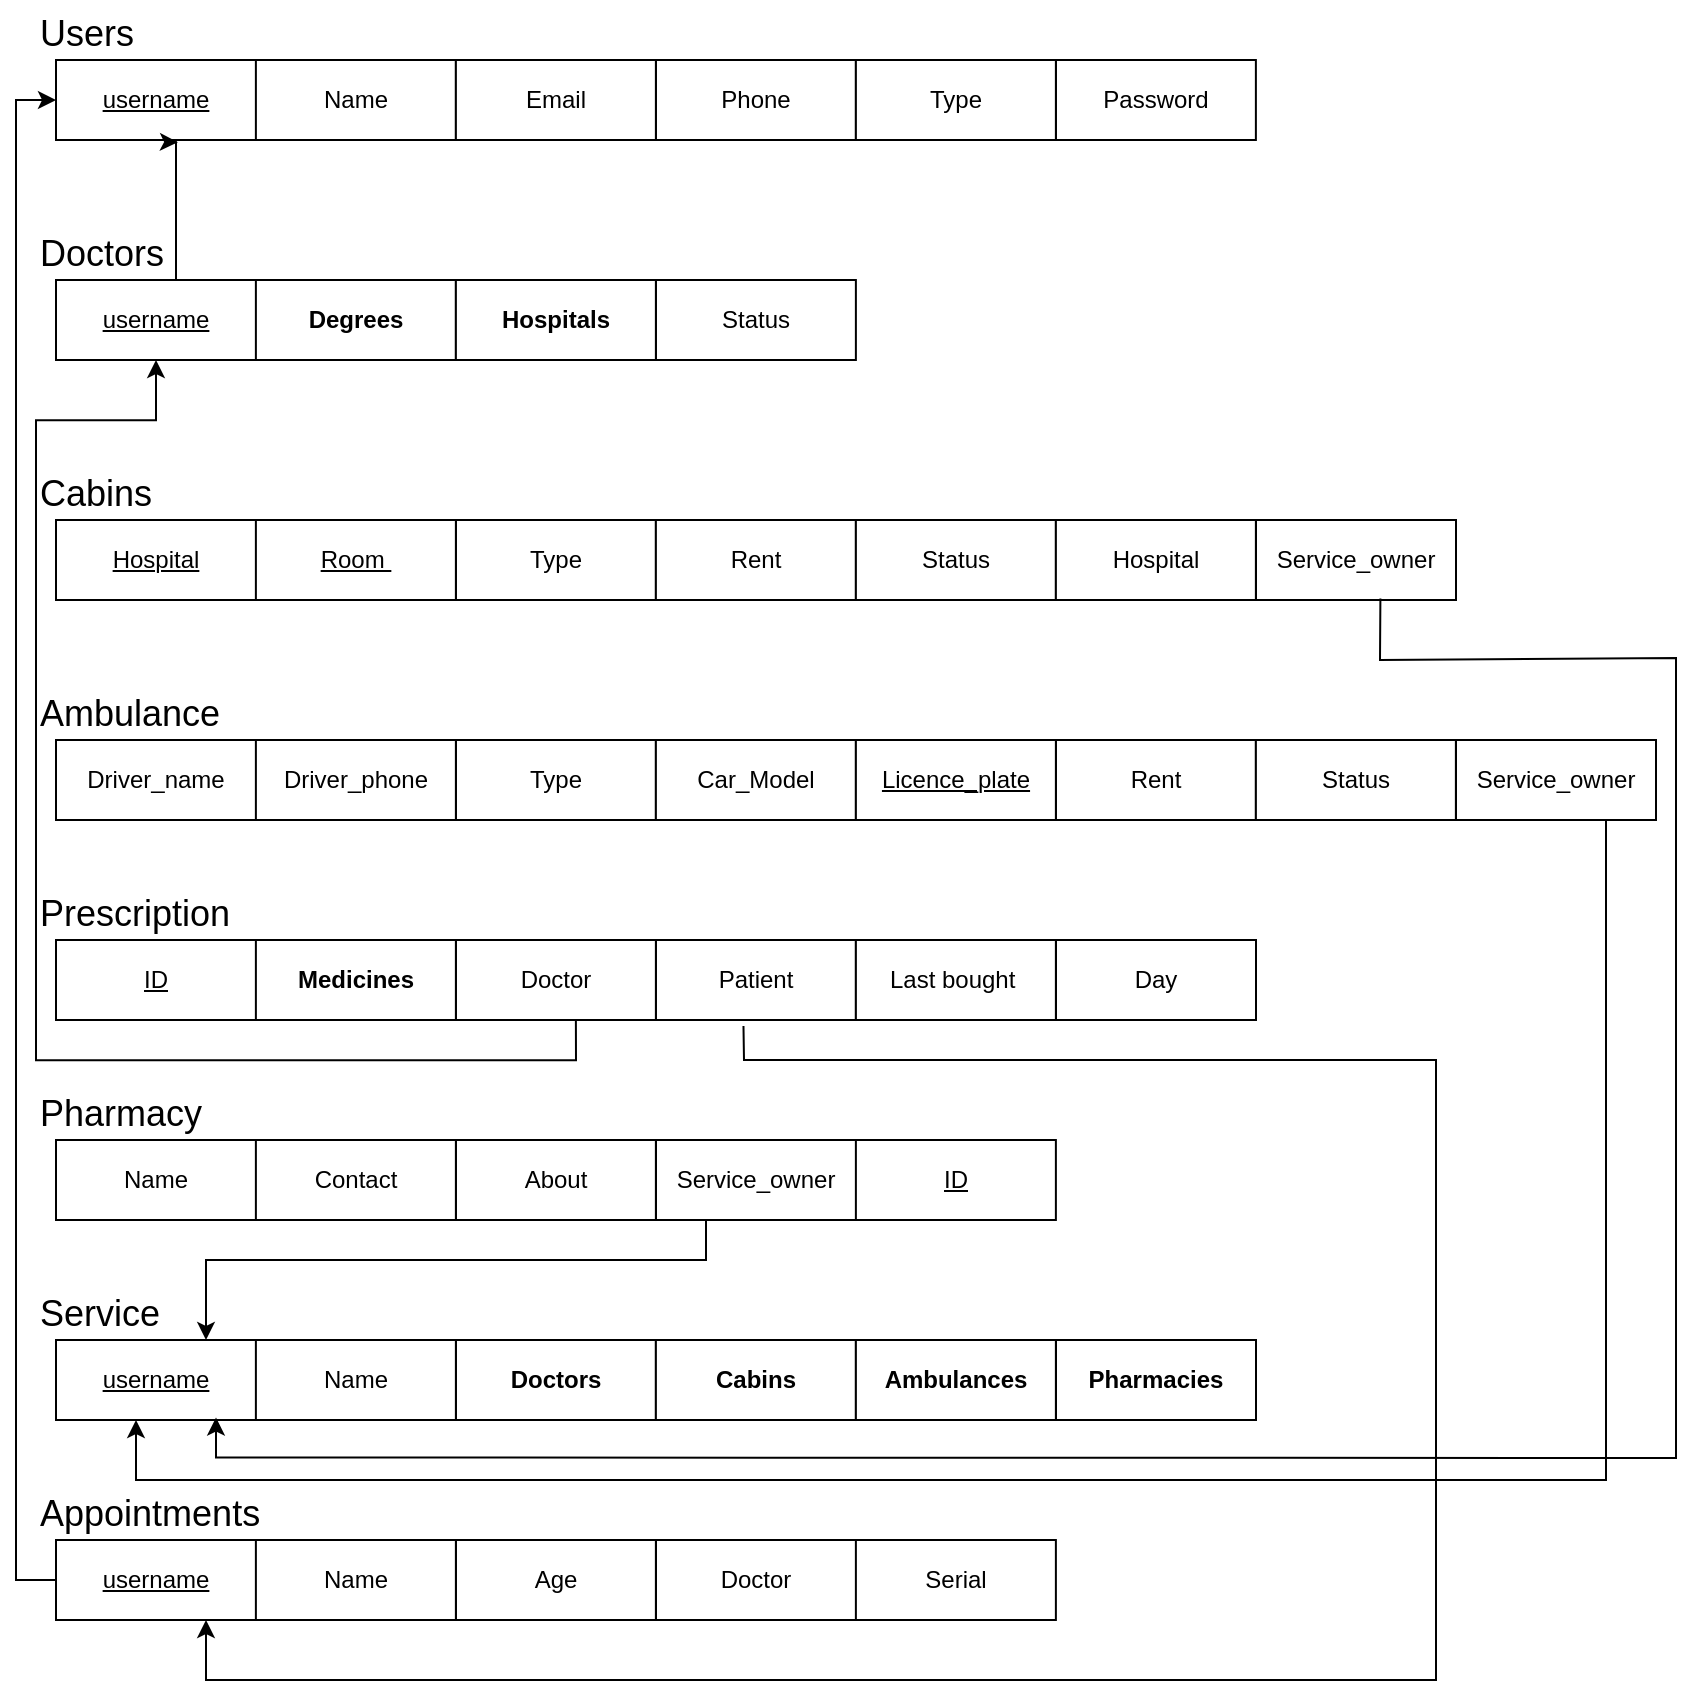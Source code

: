 <mxfile version="23.1.6" type="github">
  <diagram name="Page-1" id="Y0Nm-Vi45iS8M-5RDQzW">
    <mxGraphModel dx="1438" dy="570" grid="0" gridSize="10" guides="1" tooltips="1" connect="1" arrows="1" fold="1" page="1" pageScale="1" pageWidth="850" pageHeight="1100" math="0" shadow="0">
      <root>
        <mxCell id="0" />
        <mxCell id="1" parent="0" />
        <mxCell id="QsGeH7hN5E17ZgFzsa2r-85" value="&lt;font style=&quot;font-size: 18px;&quot;&gt;Users&lt;/font&gt;" style="text;whiteSpace=wrap;html=1;" vertex="1" parent="1">
          <mxGeometry x="20" y="30" width="60" height="40" as="geometry" />
        </mxCell>
        <mxCell id="QsGeH7hN5E17ZgFzsa2r-86" value="&lt;u style=&quot;border-color: var(--border-color);&quot;&gt;username&lt;/u&gt;" style="whiteSpace=wrap;html=1;align=center;" vertex="1" parent="1">
          <mxGeometry x="30" y="60" width="100" height="40" as="geometry" />
        </mxCell>
        <mxCell id="QsGeH7hN5E17ZgFzsa2r-87" value="Phone" style="whiteSpace=wrap;html=1;align=center;" vertex="1" parent="1">
          <mxGeometry x="329.94" y="60" width="100" height="40" as="geometry" />
        </mxCell>
        <mxCell id="QsGeH7hN5E17ZgFzsa2r-88" value="Name" style="whiteSpace=wrap;html=1;align=center;" vertex="1" parent="1">
          <mxGeometry x="129.94" y="60" width="100" height="40" as="geometry" />
        </mxCell>
        <mxCell id="QsGeH7hN5E17ZgFzsa2r-89" value="Password" style="whiteSpace=wrap;html=1;align=center;" vertex="1" parent="1">
          <mxGeometry x="529.94" y="60" width="100" height="40" as="geometry" />
        </mxCell>
        <mxCell id="QsGeH7hN5E17ZgFzsa2r-90" value="Type" style="whiteSpace=wrap;html=1;align=center;" vertex="1" parent="1">
          <mxGeometry x="429.94" y="60" width="100" height="40" as="geometry" />
        </mxCell>
        <mxCell id="QsGeH7hN5E17ZgFzsa2r-92" value="Email" style="whiteSpace=wrap;html=1;align=center;" vertex="1" parent="1">
          <mxGeometry x="229.94" y="60" width="100" height="40" as="geometry" />
        </mxCell>
        <mxCell id="QsGeH7hN5E17ZgFzsa2r-93" value="&lt;font style=&quot;font-size: 18px;&quot;&gt;Doctors&lt;/font&gt;" style="text;whiteSpace=wrap;html=1;" vertex="1" parent="1">
          <mxGeometry x="20" y="140" width="60" height="40" as="geometry" />
        </mxCell>
        <mxCell id="QsGeH7hN5E17ZgFzsa2r-94" value="&lt;u style=&quot;border-color: var(--border-color);&quot;&gt;username&lt;/u&gt;" style="whiteSpace=wrap;html=1;align=center;" vertex="1" parent="1">
          <mxGeometry x="30" y="170" width="100" height="40" as="geometry" />
        </mxCell>
        <mxCell id="QsGeH7hN5E17ZgFzsa2r-95" value="Status" style="whiteSpace=wrap;html=1;align=center;" vertex="1" parent="1">
          <mxGeometry x="329.94" y="170" width="100" height="40" as="geometry" />
        </mxCell>
        <mxCell id="QsGeH7hN5E17ZgFzsa2r-96" value="&lt;b&gt;Degrees&lt;/b&gt;" style="whiteSpace=wrap;html=1;align=center;" vertex="1" parent="1">
          <mxGeometry x="129.94" y="170" width="100" height="40" as="geometry" />
        </mxCell>
        <mxCell id="QsGeH7hN5E17ZgFzsa2r-99" value="&lt;b&gt;Hospitals&lt;/b&gt;" style="whiteSpace=wrap;html=1;align=center;" vertex="1" parent="1">
          <mxGeometry x="229.94" y="170" width="100" height="40" as="geometry" />
        </mxCell>
        <mxCell id="QsGeH7hN5E17ZgFzsa2r-100" value="&lt;span style=&quot;font-size: 18px;&quot;&gt;Cabins&lt;/span&gt;" style="text;whiteSpace=wrap;html=1;" vertex="1" parent="1">
          <mxGeometry x="20" y="260" width="60" height="40" as="geometry" />
        </mxCell>
        <mxCell id="QsGeH7hN5E17ZgFzsa2r-101" value="&lt;u&gt;Hospital&lt;/u&gt;" style="whiteSpace=wrap;html=1;align=center;" vertex="1" parent="1">
          <mxGeometry x="30" y="290" width="100" height="40" as="geometry" />
        </mxCell>
        <mxCell id="QsGeH7hN5E17ZgFzsa2r-102" value="Type" style="whiteSpace=wrap;html=1;align=center;" vertex="1" parent="1">
          <mxGeometry x="229.94" y="290" width="100" height="40" as="geometry" />
        </mxCell>
        <mxCell id="QsGeH7hN5E17ZgFzsa2r-103" value="&lt;u&gt;Room&amp;nbsp;&lt;/u&gt;" style="whiteSpace=wrap;html=1;align=center;" vertex="1" parent="1">
          <mxGeometry x="129.94" y="290" width="100" height="40" as="geometry" />
        </mxCell>
        <mxCell id="QsGeH7hN5E17ZgFzsa2r-104" value="Rent" style="whiteSpace=wrap;html=1;align=center;" vertex="1" parent="1">
          <mxGeometry x="329.94" y="290" width="100" height="40" as="geometry" />
        </mxCell>
        <mxCell id="QsGeH7hN5E17ZgFzsa2r-105" value="Status" style="whiteSpace=wrap;html=1;align=center;" vertex="1" parent="1">
          <mxGeometry x="429.94" y="290" width="100" height="40" as="geometry" />
        </mxCell>
        <mxCell id="QsGeH7hN5E17ZgFzsa2r-107" value="&lt;span style=&quot;font-size: 18px;&quot;&gt;Ambulance&lt;/span&gt;" style="text;whiteSpace=wrap;html=1;" vertex="1" parent="1">
          <mxGeometry x="20" y="370" width="60" height="40" as="geometry" />
        </mxCell>
        <mxCell id="QsGeH7hN5E17ZgFzsa2r-108" value="Driver_name" style="whiteSpace=wrap;html=1;align=center;" vertex="1" parent="1">
          <mxGeometry x="30" y="400" width="100" height="40" as="geometry" />
        </mxCell>
        <mxCell id="QsGeH7hN5E17ZgFzsa2r-109" value="Type" style="whiteSpace=wrap;html=1;align=center;" vertex="1" parent="1">
          <mxGeometry x="229.94" y="400" width="100" height="40" as="geometry" />
        </mxCell>
        <mxCell id="QsGeH7hN5E17ZgFzsa2r-110" value="Driver_phone" style="whiteSpace=wrap;html=1;align=center;" vertex="1" parent="1">
          <mxGeometry x="129.94" y="400" width="100" height="40" as="geometry" />
        </mxCell>
        <mxCell id="QsGeH7hN5E17ZgFzsa2r-113" value="Rent" style="whiteSpace=wrap;html=1;align=center;" vertex="1" parent="1">
          <mxGeometry x="529.94" y="400" width="100" height="40" as="geometry" />
        </mxCell>
        <mxCell id="QsGeH7hN5E17ZgFzsa2r-114" value="Status" style="whiteSpace=wrap;html=1;align=center;" vertex="1" parent="1">
          <mxGeometry x="629.94" y="400" width="100" height="40" as="geometry" />
        </mxCell>
        <mxCell id="QsGeH7hN5E17ZgFzsa2r-115" value="Car_Model" style="whiteSpace=wrap;html=1;align=center;" vertex="1" parent="1">
          <mxGeometry x="329.94" y="400" width="100" height="40" as="geometry" />
        </mxCell>
        <mxCell id="QsGeH7hN5E17ZgFzsa2r-116" value="&lt;span style=&quot;font-size: 18px;&quot;&gt;Prescription&lt;/span&gt;" style="text;whiteSpace=wrap;html=1;" vertex="1" parent="1">
          <mxGeometry x="20" y="470" width="60" height="40" as="geometry" />
        </mxCell>
        <mxCell id="QsGeH7hN5E17ZgFzsa2r-117" value="&lt;u&gt;ID&lt;/u&gt;" style="whiteSpace=wrap;html=1;align=center;" vertex="1" parent="1">
          <mxGeometry x="30" y="500" width="100" height="40" as="geometry" />
        </mxCell>
        <mxCell id="QsGeH7hN5E17ZgFzsa2r-123" value="&lt;u&gt;Licence_plate&lt;/u&gt;" style="whiteSpace=wrap;html=1;align=center;" vertex="1" parent="1">
          <mxGeometry x="429.94" y="400" width="100" height="40" as="geometry" />
        </mxCell>
        <mxCell id="QsGeH7hN5E17ZgFzsa2r-124" value="Patient" style="whiteSpace=wrap;html=1;align=center;" vertex="1" parent="1">
          <mxGeometry x="329.94" y="500" width="100" height="40" as="geometry" />
        </mxCell>
        <mxCell id="QsGeH7hN5E17ZgFzsa2r-125" value="Doctor" style="whiteSpace=wrap;html=1;align=center;" vertex="1" parent="1">
          <mxGeometry x="229.94" y="500" width="100" height="40" as="geometry" />
        </mxCell>
        <mxCell id="QsGeH7hN5E17ZgFzsa2r-126" value="Last bought&amp;nbsp;" style="whiteSpace=wrap;html=1;align=center;" vertex="1" parent="1">
          <mxGeometry x="429.94" y="500" width="100" height="40" as="geometry" />
        </mxCell>
        <mxCell id="QsGeH7hN5E17ZgFzsa2r-127" value="Day" style="whiteSpace=wrap;html=1;align=center;" vertex="1" parent="1">
          <mxGeometry x="530" y="500" width="100" height="40" as="geometry" />
        </mxCell>
        <mxCell id="QsGeH7hN5E17ZgFzsa2r-129" value="&lt;b&gt;Medicines&lt;/b&gt;" style="whiteSpace=wrap;html=1;align=center;" vertex="1" parent="1">
          <mxGeometry x="129.94" y="500" width="100" height="40" as="geometry" />
        </mxCell>
        <mxCell id="QsGeH7hN5E17ZgFzsa2r-130" value="&lt;span style=&quot;font-size: 18px;&quot;&gt;Pharmacy&lt;/span&gt;" style="text;whiteSpace=wrap;html=1;" vertex="1" parent="1">
          <mxGeometry x="20" y="570" width="60" height="40" as="geometry" />
        </mxCell>
        <mxCell id="QsGeH7hN5E17ZgFzsa2r-131" value="Name" style="whiteSpace=wrap;html=1;align=center;" vertex="1" parent="1">
          <mxGeometry x="30" y="600" width="100" height="40" as="geometry" />
        </mxCell>
        <mxCell id="QsGeH7hN5E17ZgFzsa2r-133" value="About" style="whiteSpace=wrap;html=1;align=center;" vertex="1" parent="1">
          <mxGeometry x="229.94" y="600" width="100" height="40" as="geometry" />
        </mxCell>
        <mxCell id="QsGeH7hN5E17ZgFzsa2r-137" value="Contact" style="whiteSpace=wrap;html=1;align=center;" vertex="1" parent="1">
          <mxGeometry x="129.94" y="600" width="100" height="40" as="geometry" />
        </mxCell>
        <mxCell id="QsGeH7hN5E17ZgFzsa2r-143" value="&lt;span style=&quot;font-size: 18px;&quot;&gt;Service&lt;/span&gt;" style="text;whiteSpace=wrap;html=1;" vertex="1" parent="1">
          <mxGeometry x="20" y="670" width="60" height="40" as="geometry" />
        </mxCell>
        <mxCell id="QsGeH7hN5E17ZgFzsa2r-144" value="&lt;u&gt;username&lt;/u&gt;" style="whiteSpace=wrap;html=1;align=center;" vertex="1" parent="1">
          <mxGeometry x="30" y="700" width="100" height="40" as="geometry" />
        </mxCell>
        <mxCell id="QsGeH7hN5E17ZgFzsa2r-145" value="&lt;b&gt;Doctors&lt;/b&gt;" style="whiteSpace=wrap;html=1;align=center;" vertex="1" parent="1">
          <mxGeometry x="229.94" y="700" width="100" height="40" as="geometry" />
        </mxCell>
        <mxCell id="QsGeH7hN5E17ZgFzsa2r-146" value="Name" style="whiteSpace=wrap;html=1;align=center;" vertex="1" parent="1">
          <mxGeometry x="129.94" y="700" width="100" height="40" as="geometry" />
        </mxCell>
        <mxCell id="QsGeH7hN5E17ZgFzsa2r-147" value="&lt;b&gt;Cabins&lt;/b&gt;" style="whiteSpace=wrap;html=1;align=center;" vertex="1" parent="1">
          <mxGeometry x="329.94" y="700" width="100" height="40" as="geometry" />
        </mxCell>
        <mxCell id="QsGeH7hN5E17ZgFzsa2r-148" value="&lt;b&gt;Ambulances&lt;/b&gt;" style="whiteSpace=wrap;html=1;align=center;" vertex="1" parent="1">
          <mxGeometry x="429.94" y="700" width="100" height="40" as="geometry" />
        </mxCell>
        <mxCell id="QsGeH7hN5E17ZgFzsa2r-149" value="&lt;b&gt;Pharmacies&lt;/b&gt;" style="whiteSpace=wrap;html=1;align=center;" vertex="1" parent="1">
          <mxGeometry x="530" y="700" width="100" height="40" as="geometry" />
        </mxCell>
        <mxCell id="QsGeH7hN5E17ZgFzsa2r-150" value="Hospital" style="whiteSpace=wrap;html=1;align=center;" vertex="1" parent="1">
          <mxGeometry x="529.94" y="290" width="100" height="40" as="geometry" />
        </mxCell>
        <mxCell id="QsGeH7hN5E17ZgFzsa2r-151" value="Service_owner" style="whiteSpace=wrap;html=1;align=center;" vertex="1" parent="1">
          <mxGeometry x="630" y="290" width="100" height="40" as="geometry" />
        </mxCell>
        <mxCell id="QsGeH7hN5E17ZgFzsa2r-153" value="Service_owner" style="whiteSpace=wrap;html=1;align=center;" vertex="1" parent="1">
          <mxGeometry x="730" y="400" width="100" height="40" as="geometry" />
        </mxCell>
        <mxCell id="QsGeH7hN5E17ZgFzsa2r-154" value="Service_owner" style="whiteSpace=wrap;html=1;align=center;" vertex="1" parent="1">
          <mxGeometry x="330" y="600" width="100" height="40" as="geometry" />
        </mxCell>
        <mxCell id="QsGeH7hN5E17ZgFzsa2r-155" value="" style="endArrow=classic;html=1;rounded=0;entryX=0.75;entryY=1;entryDx=0;entryDy=0;exitX=0.622;exitY=0.982;exitDx=0;exitDy=0;exitPerimeter=0;" edge="1" parent="1" source="QsGeH7hN5E17ZgFzsa2r-151">
          <mxGeometry width="50" height="50" relative="1" as="geometry">
            <mxPoint x="719" y="330" as="sourcePoint" />
            <mxPoint x="110" y="738.76" as="targetPoint" />
            <Array as="points">
              <mxPoint x="692" y="360" />
              <mxPoint x="840" y="359" />
              <mxPoint x="840" y="759" />
              <mxPoint x="110" y="758.76" />
            </Array>
          </mxGeometry>
        </mxCell>
        <mxCell id="QsGeH7hN5E17ZgFzsa2r-156" value="" style="endArrow=classic;html=1;rounded=0;" edge="1" parent="1">
          <mxGeometry width="50" height="50" relative="1" as="geometry">
            <mxPoint x="805" y="440" as="sourcePoint" />
            <mxPoint x="70" y="740" as="targetPoint" />
            <Array as="points">
              <mxPoint x="805" y="770" />
              <mxPoint x="70" y="770" />
            </Array>
          </mxGeometry>
        </mxCell>
        <mxCell id="QsGeH7hN5E17ZgFzsa2r-157" value="" style="endArrow=classic;html=1;rounded=0;exitX=0.25;exitY=1;exitDx=0;exitDy=0;entryX=0.75;entryY=0;entryDx=0;entryDy=0;" edge="1" parent="1" source="QsGeH7hN5E17ZgFzsa2r-154" target="QsGeH7hN5E17ZgFzsa2r-144">
          <mxGeometry width="50" height="50" relative="1" as="geometry">
            <mxPoint x="540" y="630" as="sourcePoint" />
            <mxPoint x="590" y="580" as="targetPoint" />
            <Array as="points">
              <mxPoint x="355" y="660" />
              <mxPoint x="105" y="660" />
            </Array>
          </mxGeometry>
        </mxCell>
        <mxCell id="QsGeH7hN5E17ZgFzsa2r-158" value="" style="endArrow=classic;html=1;rounded=0;exitX=0.5;exitY=1;exitDx=0;exitDy=0;" edge="1" parent="1">
          <mxGeometry width="50" height="50" relative="1" as="geometry">
            <mxPoint x="289.94" y="540.08" as="sourcePoint" />
            <mxPoint x="80" y="210" as="targetPoint" />
            <Array as="points">
              <mxPoint x="290" y="560.08" />
              <mxPoint x="170" y="560.08" />
              <mxPoint x="20" y="560.08" />
              <mxPoint x="20" y="240.08" />
              <mxPoint x="80" y="240.08" />
            </Array>
          </mxGeometry>
        </mxCell>
        <mxCell id="QsGeH7hN5E17ZgFzsa2r-159" value="&lt;u&gt;ID&lt;/u&gt;" style="whiteSpace=wrap;html=1;align=center;" vertex="1" parent="1">
          <mxGeometry x="429.94" y="600" width="100" height="40" as="geometry" />
        </mxCell>
        <mxCell id="QsGeH7hN5E17ZgFzsa2r-160" value="&lt;span style=&quot;font-size: 18px;&quot;&gt;Appointments&lt;/span&gt;" style="text;whiteSpace=wrap;html=1;" vertex="1" parent="1">
          <mxGeometry x="20" y="770" width="60" height="40" as="geometry" />
        </mxCell>
        <mxCell id="QsGeH7hN5E17ZgFzsa2r-161" value="&lt;u&gt;username&lt;/u&gt;" style="whiteSpace=wrap;html=1;align=center;" vertex="1" parent="1">
          <mxGeometry x="30" y="800" width="100" height="40" as="geometry" />
        </mxCell>
        <mxCell id="QsGeH7hN5E17ZgFzsa2r-162" value="Age" style="whiteSpace=wrap;html=1;align=center;" vertex="1" parent="1">
          <mxGeometry x="229.94" y="800" width="100" height="40" as="geometry" />
        </mxCell>
        <mxCell id="QsGeH7hN5E17ZgFzsa2r-163" value="Name" style="whiteSpace=wrap;html=1;align=center;" vertex="1" parent="1">
          <mxGeometry x="129.94" y="800" width="100" height="40" as="geometry" />
        </mxCell>
        <mxCell id="QsGeH7hN5E17ZgFzsa2r-164" value="Doctor" style="whiteSpace=wrap;html=1;align=center;" vertex="1" parent="1">
          <mxGeometry x="330" y="800" width="100" height="40" as="geometry" />
        </mxCell>
        <mxCell id="QsGeH7hN5E17ZgFzsa2r-165" value="Serial" style="whiteSpace=wrap;html=1;align=center;" vertex="1" parent="1">
          <mxGeometry x="429.94" y="800" width="100" height="40" as="geometry" />
        </mxCell>
        <mxCell id="QsGeH7hN5E17ZgFzsa2r-168" value="" style="endArrow=classic;html=1;rounded=0;exitX=0;exitY=0.5;exitDx=0;exitDy=0;entryX=0;entryY=0.5;entryDx=0;entryDy=0;" edge="1" parent="1" source="QsGeH7hN5E17ZgFzsa2r-161" target="QsGeH7hN5E17ZgFzsa2r-86">
          <mxGeometry width="50" height="50" relative="1" as="geometry">
            <mxPoint x="170" y="870" as="sourcePoint" />
            <mxPoint x="10" y="670" as="targetPoint" />
            <Array as="points">
              <mxPoint x="10" y="820" />
              <mxPoint x="10" y="440" />
              <mxPoint x="10" y="80" />
            </Array>
          </mxGeometry>
        </mxCell>
        <mxCell id="QsGeH7hN5E17ZgFzsa2r-170" style="edgeStyle=orthogonalEdgeStyle;rounded=0;orthogonalLoop=1;jettySize=auto;html=1;exitX=0.827;exitY=0;exitDx=0;exitDy=0;entryX=0.61;entryY=1.028;entryDx=0;entryDy=0;entryPerimeter=0;exitPerimeter=0;" edge="1" parent="1" source="QsGeH7hN5E17ZgFzsa2r-94" target="QsGeH7hN5E17ZgFzsa2r-86">
          <mxGeometry relative="1" as="geometry">
            <Array as="points">
              <mxPoint x="90" y="170" />
              <mxPoint x="90" y="101" />
            </Array>
          </mxGeometry>
        </mxCell>
        <mxCell id="QsGeH7hN5E17ZgFzsa2r-171" value="" style="endArrow=classic;html=1;rounded=0;exitX=0.438;exitY=1.076;exitDx=0;exitDy=0;exitPerimeter=0;entryX=0.75;entryY=1;entryDx=0;entryDy=0;" edge="1" parent="1" source="QsGeH7hN5E17ZgFzsa2r-124" target="QsGeH7hN5E17ZgFzsa2r-161">
          <mxGeometry width="50" height="50" relative="1" as="geometry">
            <mxPoint x="450" y="590" as="sourcePoint" />
            <mxPoint x="500" y="540" as="targetPoint" />
            <Array as="points">
              <mxPoint x="374" y="560" />
              <mxPoint x="720" y="560" />
              <mxPoint x="720" y="870" />
              <mxPoint x="105" y="870" />
            </Array>
          </mxGeometry>
        </mxCell>
      </root>
    </mxGraphModel>
  </diagram>
</mxfile>
